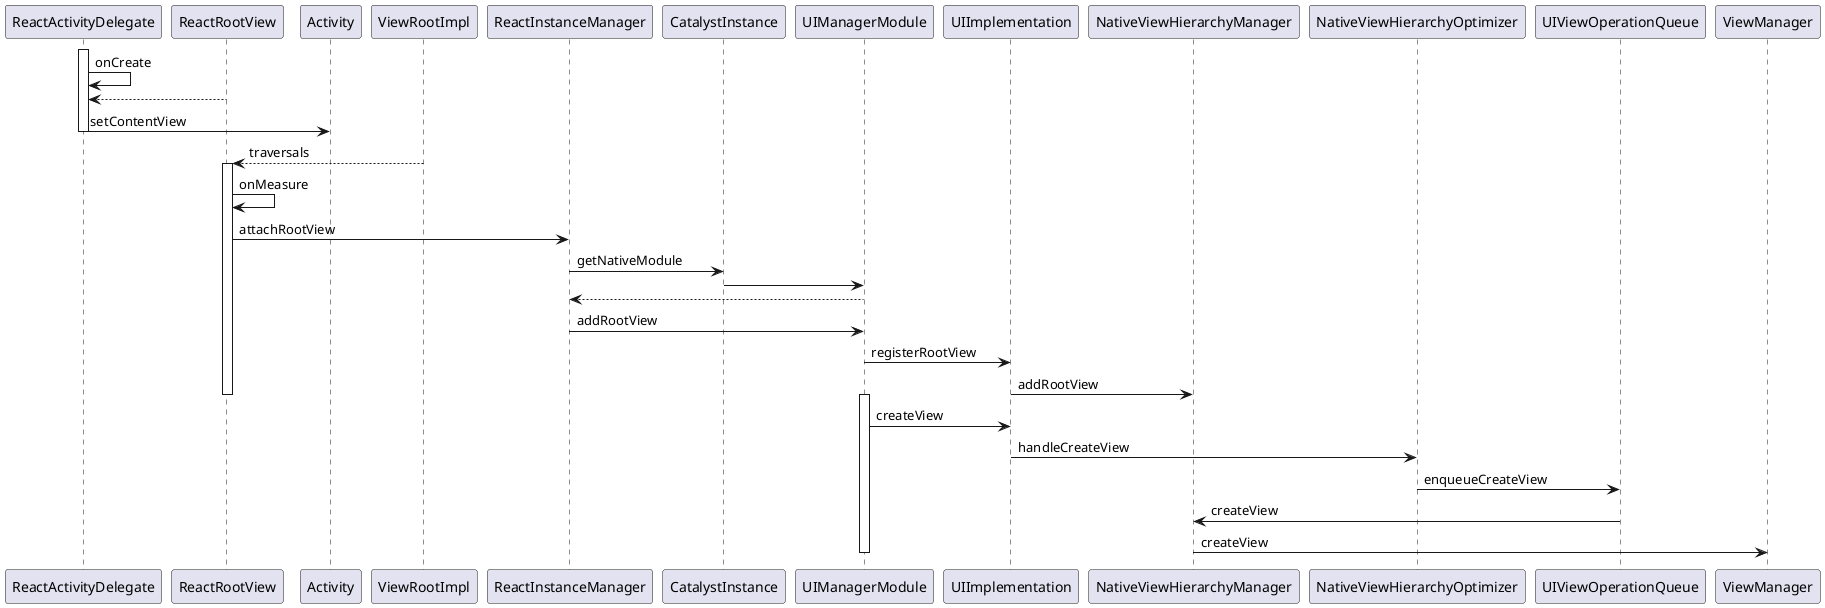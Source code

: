 @startuml
'未加载
activate ReactActivityDelegate
ReactActivityDelegate -> ReactActivityDelegate: onCreate
ReactActivityDelegate <-- ReactRootView

ReactActivityDelegate -> Activity:setContentView

deactivate ReactActivityDelegate

ReactRootView <-- ViewRootImpl:traversals

activate ReactRootView

ReactRootView -> ReactRootView:onMeasure

ReactRootView -> ReactInstanceManager:attachRootView

ReactInstanceManager -> CatalystInstance:getNativeModule
CatalystInstance -> UIManagerModule
ReactInstanceManager <-- UIManagerModule

ReactInstanceManager -> UIManagerModule:addRootView

UIManagerModule -> UIImplementation:registerRootView

UIImplementation -> NativeViewHierarchyManager:addRootView

deactivate ReactRootView

activate UIManagerModule

UIManagerModule -> UIImplementation:createView

UIImplementation -> NativeViewHierarchyOptimizer:handleCreateView
NativeViewHierarchyOptimizer -> UIViewOperationQueue:enqueueCreateView

UIViewOperationQueue -> NativeViewHierarchyManager:createView

NativeViewHierarchyManager -> ViewManager:createView

deactivate UIManagerModule


@enduml
